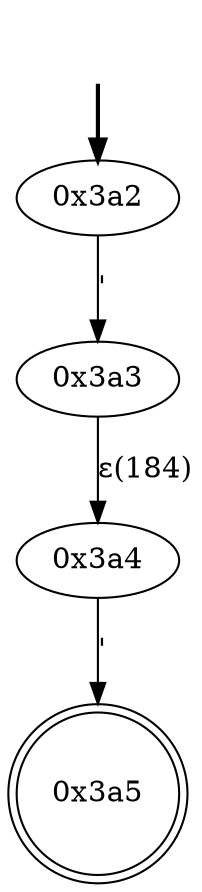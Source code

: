 digraph {
	fake [style=invisible]
	"0x3a2" [root=true]
	"0x3a3"
	"0x3a4"
	"0x3a5" [shape=doublecircle]
	fake -> "0x3a2" [style=bold]
	"0x3a2" -> "0x3a3" [label="'"]
	"0x3a4" -> "0x3a5" [label="'"]
	"0x3a3" -> "0x3a4" [label="ε(184)"]
}
